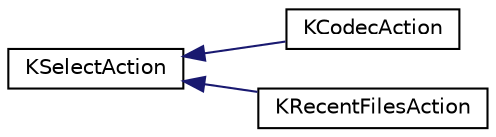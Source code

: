 digraph "Graphical Class Hierarchy"
{
  edge [fontname="Helvetica",fontsize="10",labelfontname="Helvetica",labelfontsize="10"];
  node [fontname="Helvetica",fontsize="10",shape=record];
  rankdir="LR";
  Node0 [label="KSelectAction",height=0.2,width=0.4,color="black", fillcolor="white", style="filled",URL="D:/Users/anthony/Documents/MINGW-KDE-Frameworks/frameworks/kwidgetsaddons-5.26.0/html/KWidgetsAddons.tags$classKSelectAction.html"];
  Node0 -> Node1 [dir="back",color="midnightblue",fontsize="10",style="solid",fontname="Helvetica"];
  Node1 [label="KCodecAction",height=0.2,width=0.4,color="black", fillcolor="white", style="filled",URL="$classKCodecAction.html",tooltip="Action for selecting one of several QTextCodec. "];
  Node0 -> Node2 [dir="back",color="midnightblue",fontsize="10",style="solid",fontname="Helvetica"];
  Node2 [label="KRecentFilesAction",height=0.2,width=0.4,color="black", fillcolor="white", style="filled",URL="$classKRecentFilesAction.html",tooltip="Recent files action. "];
}
